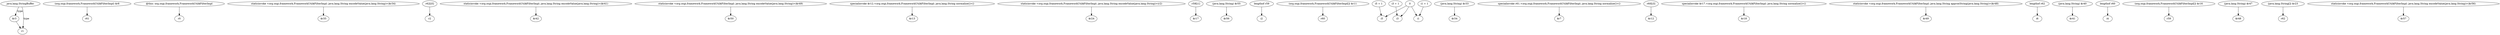 digraph g {
0[label="java.lang.StringBuffer"]
1[label="$r3"]
0->1[label="type"]
2[label="(org.osgi.framework.FrameworkUtil$FilterImpl) $r6"]
3[label="r61"]
2->3[label=""]
4[label="@this: org.osgi.framework.FrameworkUtil$FilterImpl"]
5[label="r0"]
4->5[label=""]
6[label="staticinvoke <org.osgi.framework.FrameworkUtil$FilterImpl: java.lang.String encodeValue(java.lang.String)>($r34)"]
7[label="$r35"]
6->7[label=""]
8[label="r62[i5]"]
9[label="r2"]
8->9[label=""]
10[label="staticinvoke <org.osgi.framework.FrameworkUtil$FilterImpl: java.lang.String encodeValue(java.lang.String)>($r41)"]
11[label="$r42"]
10->11[label=""]
12[label="staticinvoke <org.osgi.framework.FrameworkUtil$FilterImpl: java.lang.String encodeValue(java.lang.String)>($r49)"]
13[label="$r50"]
12->13[label=""]
14[label="specialinvoke $r12.<org.osgi.framework.FrameworkUtil$FilterImpl: java.lang.String normalize()>()"]
15[label="$r13"]
14->15[label=""]
16[label="staticinvoke <org.osgi.framework.FrameworkUtil$FilterImpl: java.lang.String encodeValue(java.lang.String)>(r2)"]
17[label="$r24"]
16->17[label=""]
18[label="r59[i1]"]
19[label="$r17"]
18->19[label=""]
20[label="(java.lang.String) $r55"]
21[label="$r56"]
20->21[label=""]
22[label="r1"]
1->22[label=""]
23[label="lengthof r59"]
24[label="i2"]
23->24[label=""]
25[label="(org.osgi.framework.FrameworkUtil$FilterImpl[]) $r11"]
26[label="r60"]
25->26[label=""]
27[label="0"]
28[label="i5"]
27->28[label=""]
29[label="(java.lang.String) $r33"]
30[label="$r34"]
29->30[label=""]
31[label="specialinvoke r61.<org.osgi.framework.FrameworkUtil$FilterImpl: java.lang.String normalize()>()"]
32[label="$r7"]
31->32[label=""]
33[label="r60[i3]"]
34[label="$r12"]
33->34[label=""]
35[label="specialinvoke $r17.<org.osgi.framework.FrameworkUtil$FilterImpl: java.lang.String normalize()>()"]
36[label="$r18"]
35->36[label=""]
37[label="i1"]
27->37[label=""]
38[label="staticinvoke <org.osgi.framework.FrameworkUtil$FilterImpl: java.lang.String approxString(java.lang.String)>($r48)"]
39[label="$r49"]
38->39[label=""]
40[label="lengthof r62"]
41[label="i6"]
40->41[label=""]
42[label="(java.lang.String) $r40"]
43[label="$r41"]
42->43[label=""]
0->22[label="type"]
44[label="lengthof r60"]
45[label="i4"]
44->45[label=""]
46[label="(org.osgi.framework.FrameworkUtil$FilterImpl[]) $r16"]
47[label="r59"]
46->47[label=""]
48[label="i1 + 1"]
48->37[label=""]
49[label="(java.lang.String) $r47"]
50[label="$r48"]
49->50[label=""]
51[label="(java.lang.String[]) $r23"]
52[label="r62"]
51->52[label=""]
53[label="i5 + 1"]
53->28[label=""]
54[label="i3"]
27->54[label=""]
55[label="i3 + 1"]
55->54[label=""]
56[label="staticinvoke <org.osgi.framework.FrameworkUtil$FilterImpl: java.lang.String encodeValue(java.lang.String)>($r56)"]
57[label="$r57"]
56->57[label=""]
}